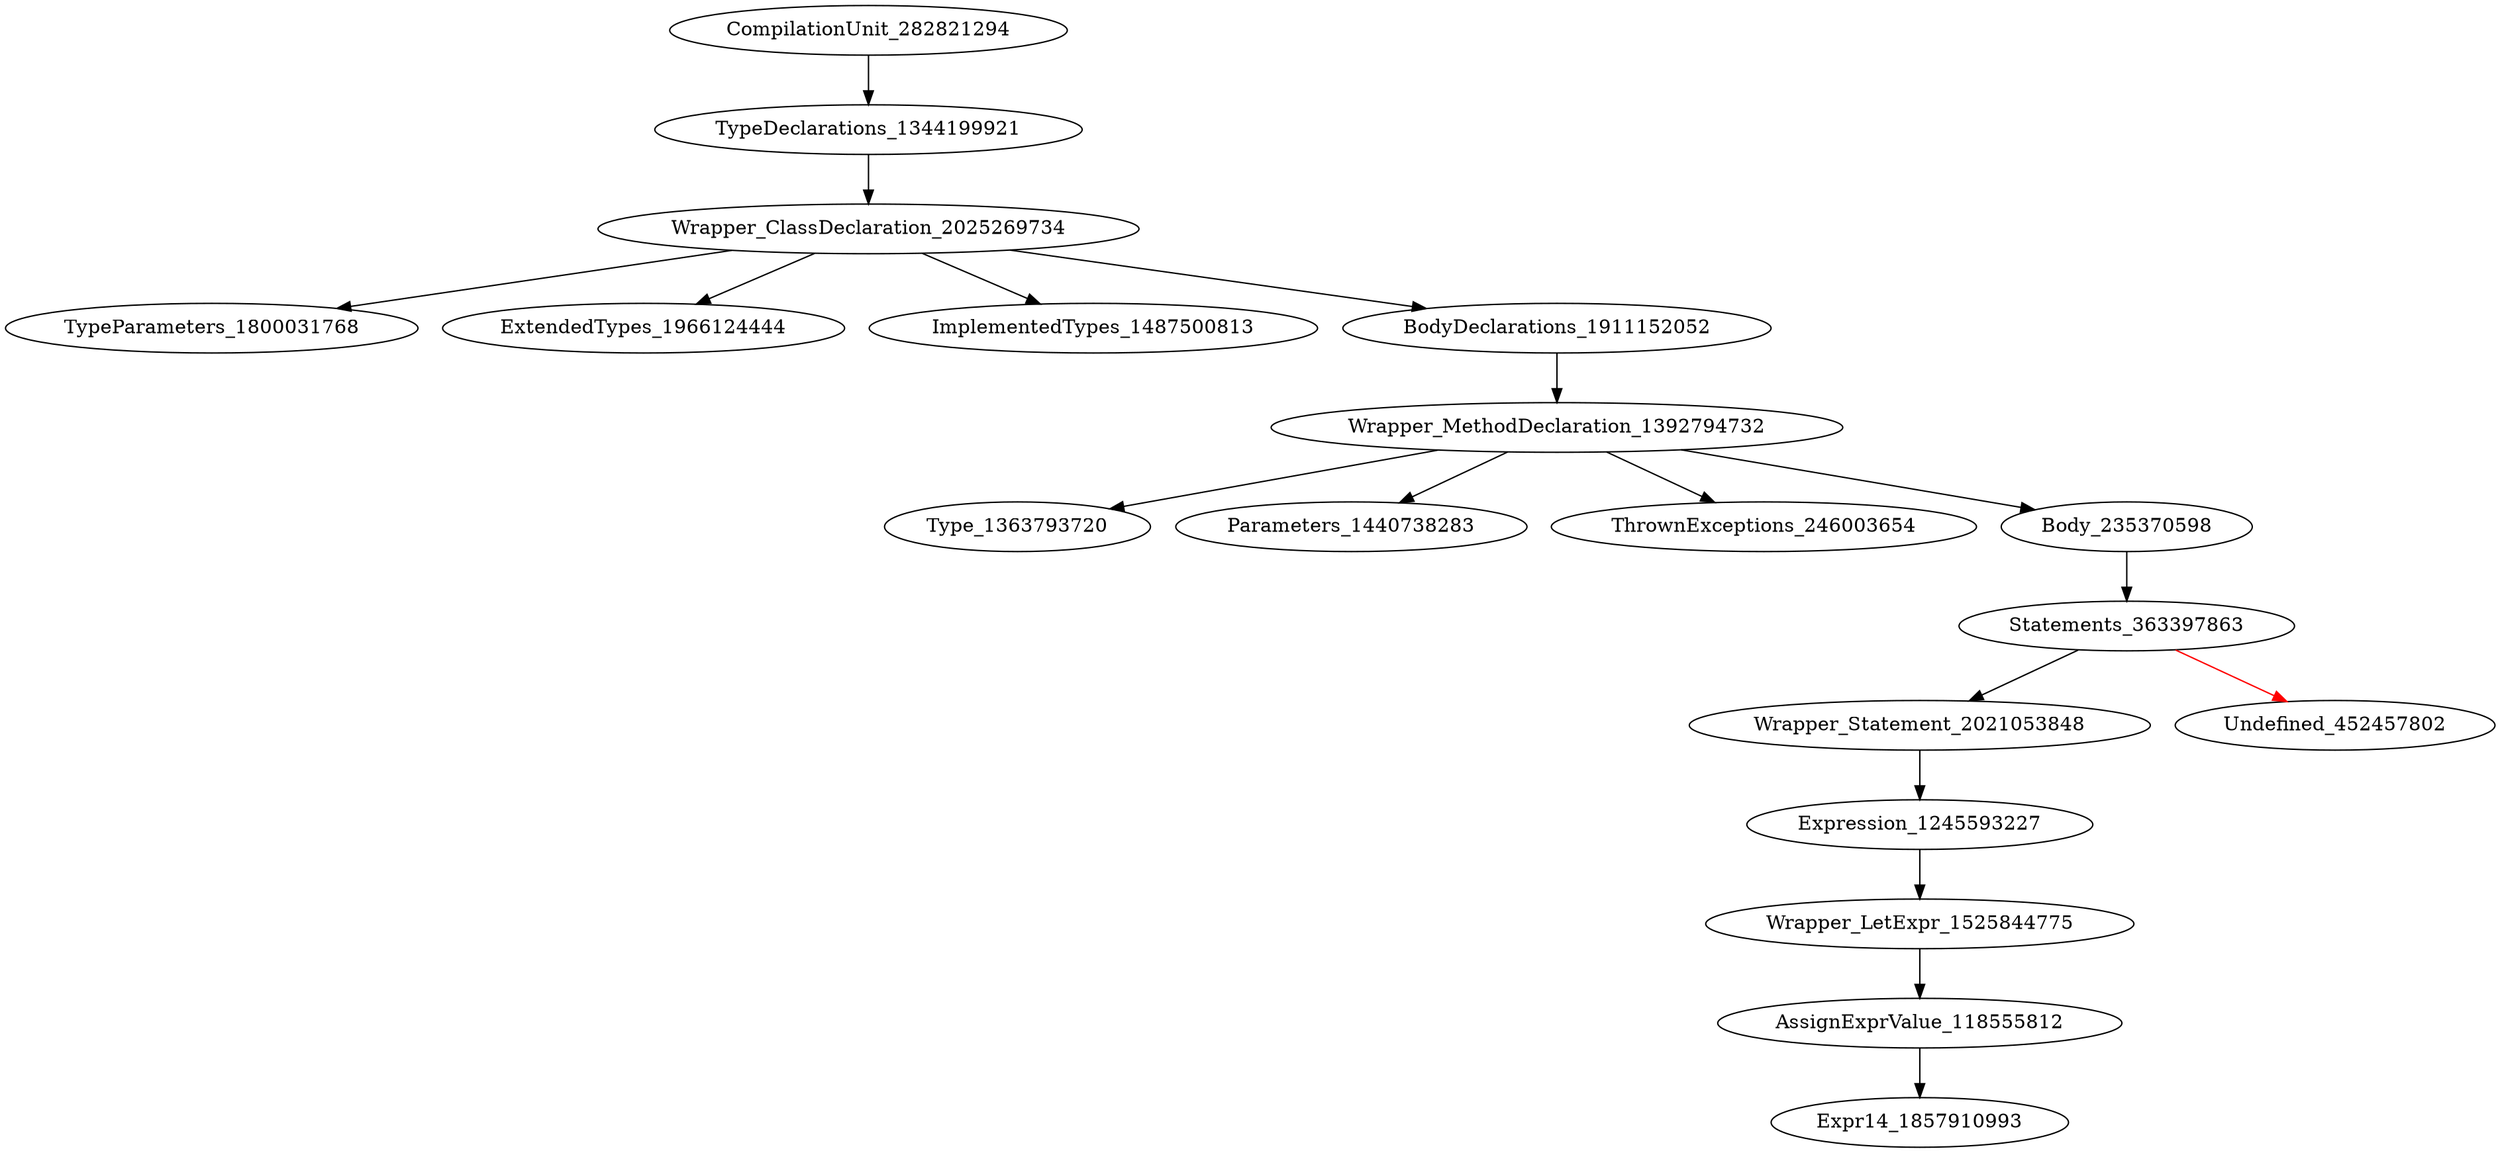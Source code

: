 digraph {
CompilationUnit_282821294 -> TypeDeclarations_1344199921
TypeDeclarations_1344199921 -> Wrapper_ClassDeclaration_2025269734
Wrapper_ClassDeclaration_2025269734 -> TypeParameters_1800031768
Wrapper_ClassDeclaration_2025269734 -> ExtendedTypes_1966124444
Wrapper_ClassDeclaration_2025269734 -> ImplementedTypes_1487500813
Wrapper_ClassDeclaration_2025269734 -> BodyDeclarations_1911152052
BodyDeclarations_1911152052 -> Wrapper_MethodDeclaration_1392794732
Wrapper_MethodDeclaration_1392794732 -> Type_1363793720
Wrapper_MethodDeclaration_1392794732 -> Parameters_1440738283
Wrapper_MethodDeclaration_1392794732 -> ThrownExceptions_246003654
Wrapper_MethodDeclaration_1392794732 -> Body_235370598
Body_235370598 -> Statements_363397863
Statements_363397863 -> Wrapper_Statement_2021053848
Statements_363397863 -> Undefined_452457802 [color = red] 
Wrapper_Statement_2021053848 -> Expression_1245593227
Expression_1245593227 -> Wrapper_LetExpr_1525844775
Wrapper_LetExpr_1525844775 -> AssignExprValue_118555812
AssignExprValue_118555812 -> Expr14_1857910993
}